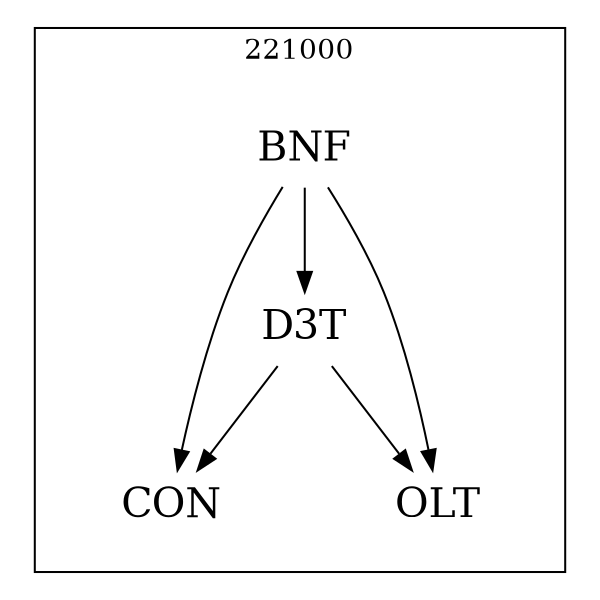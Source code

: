 strict digraph DAGS {
	size = "4,4!" ; ratio ="fill"; subgraph cluster_0{
			labeldoc = "t";
			label = "221000";node	[label= CON, shape = plaintext, fontsize=20] CON;node	[label= BNF, shape = plaintext, fontsize=20] BNF;node	[label= D3T, shape = plaintext, fontsize=20] D3T;node	[label= OLT, shape = plaintext, fontsize=20] OLT;
BNF->CON;
BNF->D3T;
BNF->OLT;
D3T->CON;
D3T->OLT;
	}}
